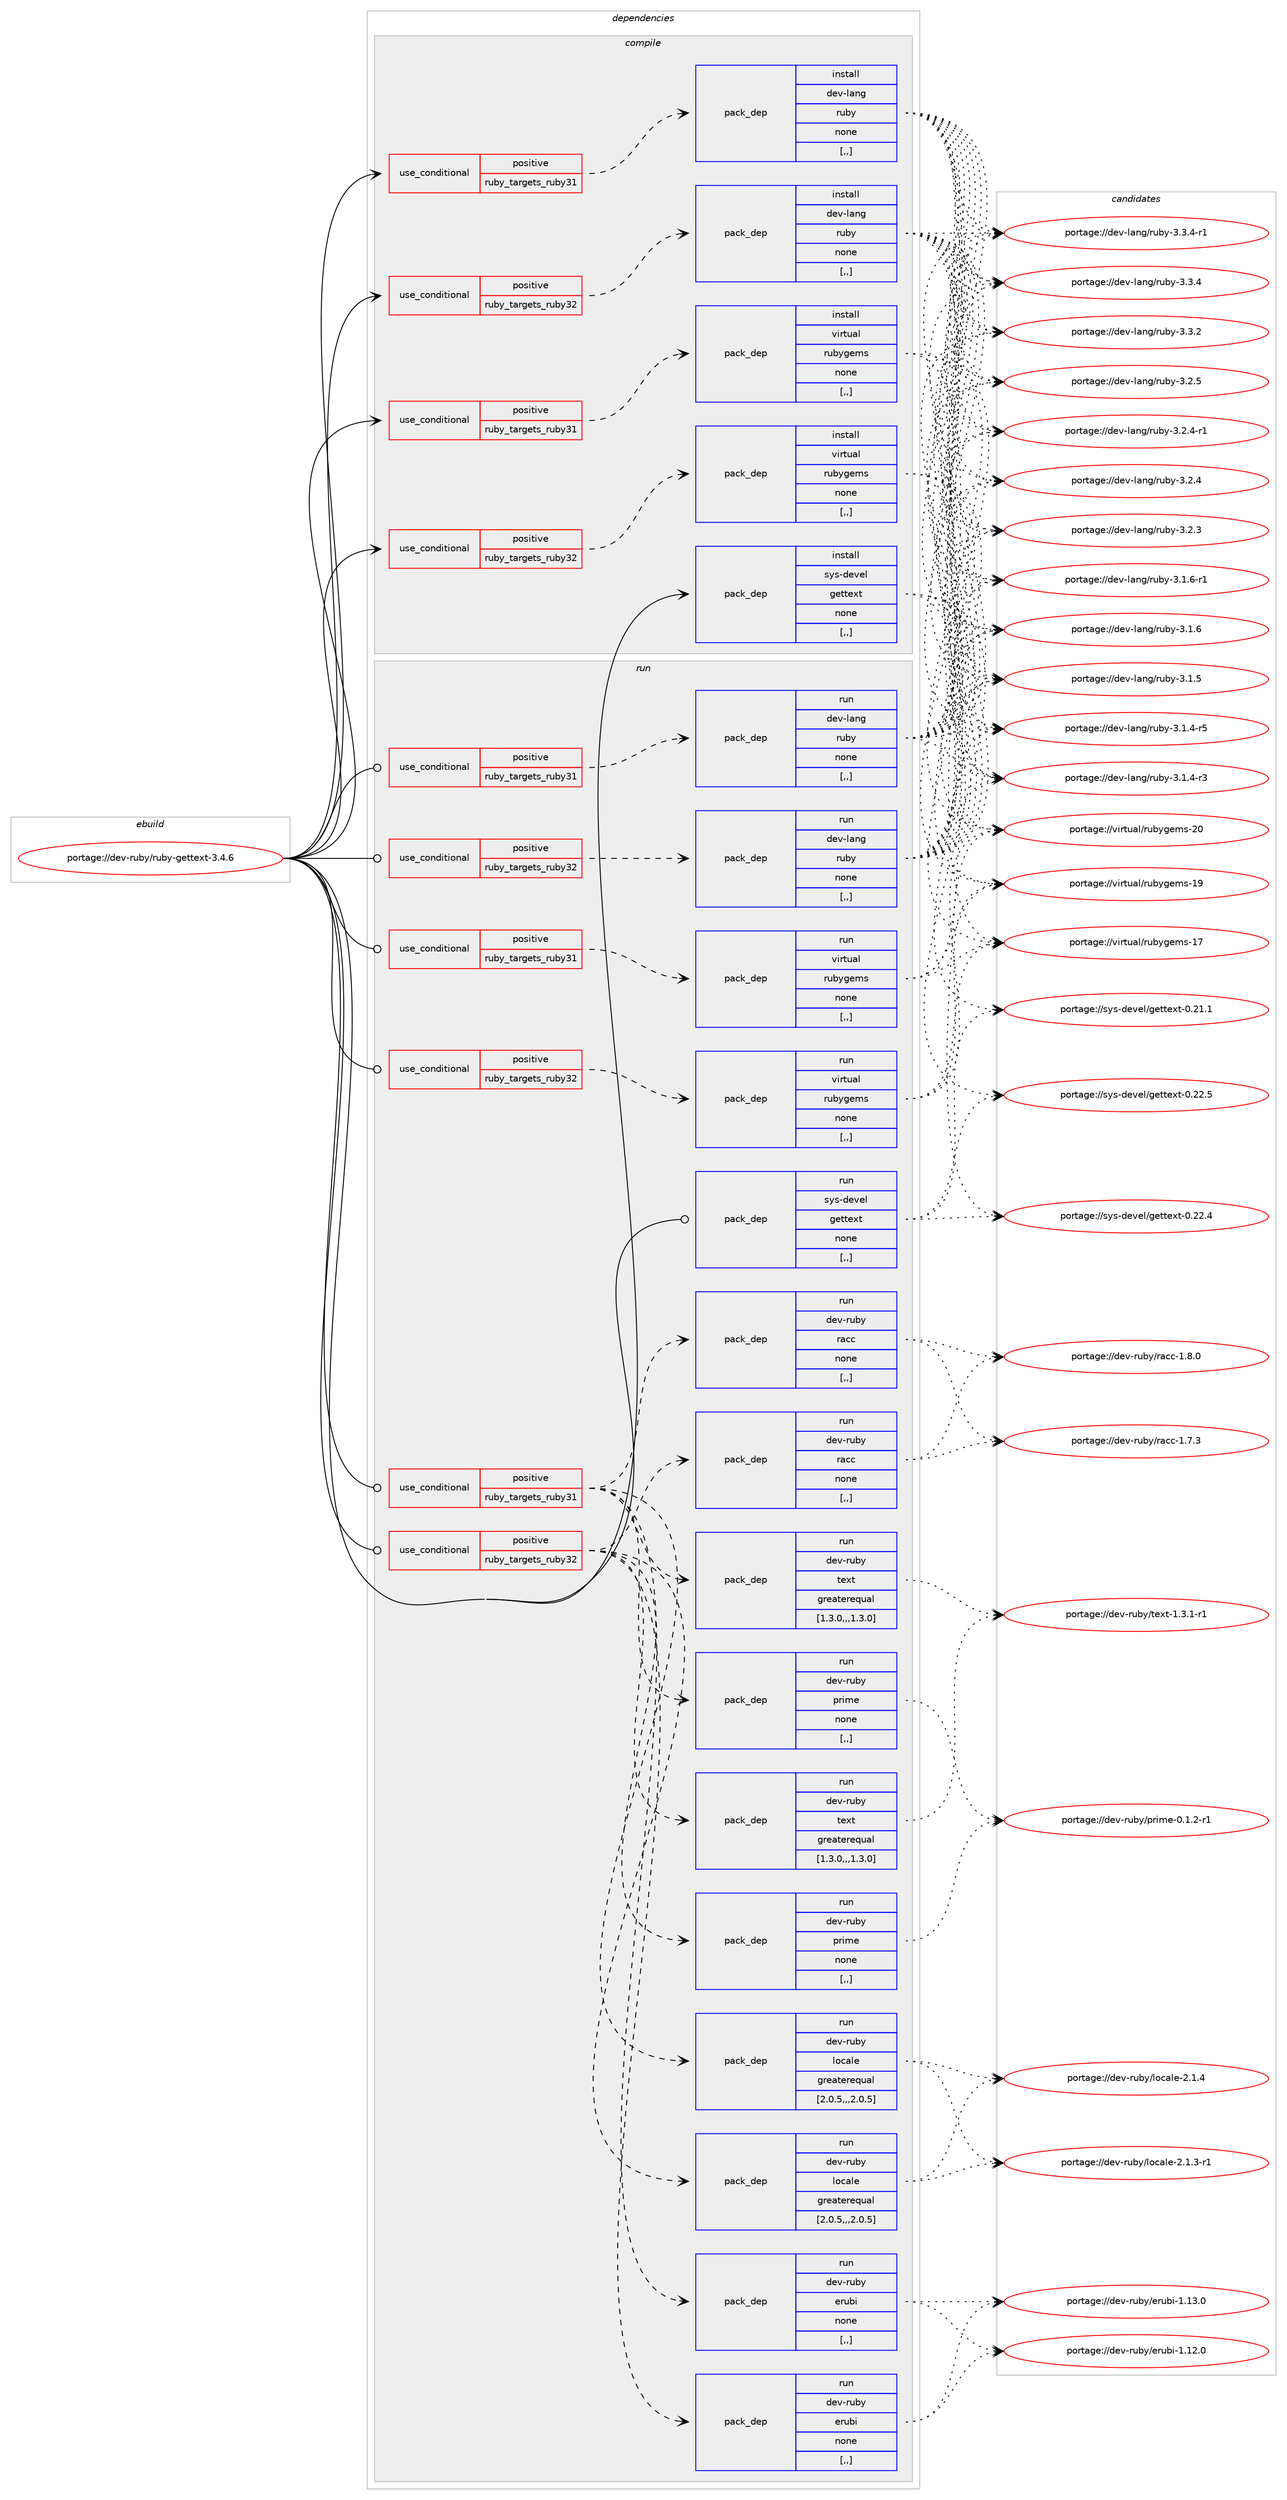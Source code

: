 digraph prolog {

# *************
# Graph options
# *************

newrank=true;
concentrate=true;
compound=true;
graph [rankdir=LR,fontname=Helvetica,fontsize=10,ranksep=1.5];#, ranksep=2.5, nodesep=0.2];
edge  [arrowhead=vee];
node  [fontname=Helvetica,fontsize=10];

# **********
# The ebuild
# **********

subgraph cluster_leftcol {
color=gray;
label=<<i>ebuild</i>>;
id [label="portage://dev-ruby/ruby-gettext-3.4.6", color=red, width=4, href="../dev-ruby/ruby-gettext-3.4.6.svg"];
}

# ****************
# The dependencies
# ****************

subgraph cluster_midcol {
color=gray;
label=<<i>dependencies</i>>;
subgraph cluster_compile {
fillcolor="#eeeeee";
style=filled;
label=<<i>compile</i>>;
subgraph cond55392 {
dependency200679 [label=<<TABLE BORDER="0" CELLBORDER="1" CELLSPACING="0" CELLPADDING="4"><TR><TD ROWSPAN="3" CELLPADDING="10">use_conditional</TD></TR><TR><TD>positive</TD></TR><TR><TD>ruby_targets_ruby31</TD></TR></TABLE>>, shape=none, color=red];
subgraph pack143904 {
dependency200680 [label=<<TABLE BORDER="0" CELLBORDER="1" CELLSPACING="0" CELLPADDING="4" WIDTH="220"><TR><TD ROWSPAN="6" CELLPADDING="30">pack_dep</TD></TR><TR><TD WIDTH="110">install</TD></TR><TR><TD>dev-lang</TD></TR><TR><TD>ruby</TD></TR><TR><TD>none</TD></TR><TR><TD>[,,]</TD></TR></TABLE>>, shape=none, color=blue];
}
dependency200679:e -> dependency200680:w [weight=20,style="dashed",arrowhead="vee"];
}
id:e -> dependency200679:w [weight=20,style="solid",arrowhead="vee"];
subgraph cond55393 {
dependency200681 [label=<<TABLE BORDER="0" CELLBORDER="1" CELLSPACING="0" CELLPADDING="4"><TR><TD ROWSPAN="3" CELLPADDING="10">use_conditional</TD></TR><TR><TD>positive</TD></TR><TR><TD>ruby_targets_ruby31</TD></TR></TABLE>>, shape=none, color=red];
subgraph pack143905 {
dependency200682 [label=<<TABLE BORDER="0" CELLBORDER="1" CELLSPACING="0" CELLPADDING="4" WIDTH="220"><TR><TD ROWSPAN="6" CELLPADDING="30">pack_dep</TD></TR><TR><TD WIDTH="110">install</TD></TR><TR><TD>virtual</TD></TR><TR><TD>rubygems</TD></TR><TR><TD>none</TD></TR><TR><TD>[,,]</TD></TR></TABLE>>, shape=none, color=blue];
}
dependency200681:e -> dependency200682:w [weight=20,style="dashed",arrowhead="vee"];
}
id:e -> dependency200681:w [weight=20,style="solid",arrowhead="vee"];
subgraph cond55394 {
dependency200683 [label=<<TABLE BORDER="0" CELLBORDER="1" CELLSPACING="0" CELLPADDING="4"><TR><TD ROWSPAN="3" CELLPADDING="10">use_conditional</TD></TR><TR><TD>positive</TD></TR><TR><TD>ruby_targets_ruby32</TD></TR></TABLE>>, shape=none, color=red];
subgraph pack143906 {
dependency200684 [label=<<TABLE BORDER="0" CELLBORDER="1" CELLSPACING="0" CELLPADDING="4" WIDTH="220"><TR><TD ROWSPAN="6" CELLPADDING="30">pack_dep</TD></TR><TR><TD WIDTH="110">install</TD></TR><TR><TD>dev-lang</TD></TR><TR><TD>ruby</TD></TR><TR><TD>none</TD></TR><TR><TD>[,,]</TD></TR></TABLE>>, shape=none, color=blue];
}
dependency200683:e -> dependency200684:w [weight=20,style="dashed",arrowhead="vee"];
}
id:e -> dependency200683:w [weight=20,style="solid",arrowhead="vee"];
subgraph cond55395 {
dependency200685 [label=<<TABLE BORDER="0" CELLBORDER="1" CELLSPACING="0" CELLPADDING="4"><TR><TD ROWSPAN="3" CELLPADDING="10">use_conditional</TD></TR><TR><TD>positive</TD></TR><TR><TD>ruby_targets_ruby32</TD></TR></TABLE>>, shape=none, color=red];
subgraph pack143907 {
dependency200686 [label=<<TABLE BORDER="0" CELLBORDER="1" CELLSPACING="0" CELLPADDING="4" WIDTH="220"><TR><TD ROWSPAN="6" CELLPADDING="30">pack_dep</TD></TR><TR><TD WIDTH="110">install</TD></TR><TR><TD>virtual</TD></TR><TR><TD>rubygems</TD></TR><TR><TD>none</TD></TR><TR><TD>[,,]</TD></TR></TABLE>>, shape=none, color=blue];
}
dependency200685:e -> dependency200686:w [weight=20,style="dashed",arrowhead="vee"];
}
id:e -> dependency200685:w [weight=20,style="solid",arrowhead="vee"];
subgraph pack143908 {
dependency200687 [label=<<TABLE BORDER="0" CELLBORDER="1" CELLSPACING="0" CELLPADDING="4" WIDTH="220"><TR><TD ROWSPAN="6" CELLPADDING="30">pack_dep</TD></TR><TR><TD WIDTH="110">install</TD></TR><TR><TD>sys-devel</TD></TR><TR><TD>gettext</TD></TR><TR><TD>none</TD></TR><TR><TD>[,,]</TD></TR></TABLE>>, shape=none, color=blue];
}
id:e -> dependency200687:w [weight=20,style="solid",arrowhead="vee"];
}
subgraph cluster_compileandrun {
fillcolor="#eeeeee";
style=filled;
label=<<i>compile and run</i>>;
}
subgraph cluster_run {
fillcolor="#eeeeee";
style=filled;
label=<<i>run</i>>;
subgraph cond55396 {
dependency200688 [label=<<TABLE BORDER="0" CELLBORDER="1" CELLSPACING="0" CELLPADDING="4"><TR><TD ROWSPAN="3" CELLPADDING="10">use_conditional</TD></TR><TR><TD>positive</TD></TR><TR><TD>ruby_targets_ruby31</TD></TR></TABLE>>, shape=none, color=red];
subgraph pack143909 {
dependency200689 [label=<<TABLE BORDER="0" CELLBORDER="1" CELLSPACING="0" CELLPADDING="4" WIDTH="220"><TR><TD ROWSPAN="6" CELLPADDING="30">pack_dep</TD></TR><TR><TD WIDTH="110">run</TD></TR><TR><TD>dev-lang</TD></TR><TR><TD>ruby</TD></TR><TR><TD>none</TD></TR><TR><TD>[,,]</TD></TR></TABLE>>, shape=none, color=blue];
}
dependency200688:e -> dependency200689:w [weight=20,style="dashed",arrowhead="vee"];
}
id:e -> dependency200688:w [weight=20,style="solid",arrowhead="odot"];
subgraph cond55397 {
dependency200690 [label=<<TABLE BORDER="0" CELLBORDER="1" CELLSPACING="0" CELLPADDING="4"><TR><TD ROWSPAN="3" CELLPADDING="10">use_conditional</TD></TR><TR><TD>positive</TD></TR><TR><TD>ruby_targets_ruby31</TD></TR></TABLE>>, shape=none, color=red];
subgraph pack143910 {
dependency200691 [label=<<TABLE BORDER="0" CELLBORDER="1" CELLSPACING="0" CELLPADDING="4" WIDTH="220"><TR><TD ROWSPAN="6" CELLPADDING="30">pack_dep</TD></TR><TR><TD WIDTH="110">run</TD></TR><TR><TD>dev-ruby</TD></TR><TR><TD>erubi</TD></TR><TR><TD>none</TD></TR><TR><TD>[,,]</TD></TR></TABLE>>, shape=none, color=blue];
}
dependency200690:e -> dependency200691:w [weight=20,style="dashed",arrowhead="vee"];
subgraph pack143911 {
dependency200692 [label=<<TABLE BORDER="0" CELLBORDER="1" CELLSPACING="0" CELLPADDING="4" WIDTH="220"><TR><TD ROWSPAN="6" CELLPADDING="30">pack_dep</TD></TR><TR><TD WIDTH="110">run</TD></TR><TR><TD>dev-ruby</TD></TR><TR><TD>locale</TD></TR><TR><TD>greaterequal</TD></TR><TR><TD>[2.0.5,,,2.0.5]</TD></TR></TABLE>>, shape=none, color=blue];
}
dependency200690:e -> dependency200692:w [weight=20,style="dashed",arrowhead="vee"];
subgraph pack143912 {
dependency200693 [label=<<TABLE BORDER="0" CELLBORDER="1" CELLSPACING="0" CELLPADDING="4" WIDTH="220"><TR><TD ROWSPAN="6" CELLPADDING="30">pack_dep</TD></TR><TR><TD WIDTH="110">run</TD></TR><TR><TD>dev-ruby</TD></TR><TR><TD>prime</TD></TR><TR><TD>none</TD></TR><TR><TD>[,,]</TD></TR></TABLE>>, shape=none, color=blue];
}
dependency200690:e -> dependency200693:w [weight=20,style="dashed",arrowhead="vee"];
subgraph pack143913 {
dependency200694 [label=<<TABLE BORDER="0" CELLBORDER="1" CELLSPACING="0" CELLPADDING="4" WIDTH="220"><TR><TD ROWSPAN="6" CELLPADDING="30">pack_dep</TD></TR><TR><TD WIDTH="110">run</TD></TR><TR><TD>dev-ruby</TD></TR><TR><TD>racc</TD></TR><TR><TD>none</TD></TR><TR><TD>[,,]</TD></TR></TABLE>>, shape=none, color=blue];
}
dependency200690:e -> dependency200694:w [weight=20,style="dashed",arrowhead="vee"];
subgraph pack143914 {
dependency200695 [label=<<TABLE BORDER="0" CELLBORDER="1" CELLSPACING="0" CELLPADDING="4" WIDTH="220"><TR><TD ROWSPAN="6" CELLPADDING="30">pack_dep</TD></TR><TR><TD WIDTH="110">run</TD></TR><TR><TD>dev-ruby</TD></TR><TR><TD>text</TD></TR><TR><TD>greaterequal</TD></TR><TR><TD>[1.3.0,,,1.3.0]</TD></TR></TABLE>>, shape=none, color=blue];
}
dependency200690:e -> dependency200695:w [weight=20,style="dashed",arrowhead="vee"];
}
id:e -> dependency200690:w [weight=20,style="solid",arrowhead="odot"];
subgraph cond55398 {
dependency200696 [label=<<TABLE BORDER="0" CELLBORDER="1" CELLSPACING="0" CELLPADDING="4"><TR><TD ROWSPAN="3" CELLPADDING="10">use_conditional</TD></TR><TR><TD>positive</TD></TR><TR><TD>ruby_targets_ruby31</TD></TR></TABLE>>, shape=none, color=red];
subgraph pack143915 {
dependency200697 [label=<<TABLE BORDER="0" CELLBORDER="1" CELLSPACING="0" CELLPADDING="4" WIDTH="220"><TR><TD ROWSPAN="6" CELLPADDING="30">pack_dep</TD></TR><TR><TD WIDTH="110">run</TD></TR><TR><TD>virtual</TD></TR><TR><TD>rubygems</TD></TR><TR><TD>none</TD></TR><TR><TD>[,,]</TD></TR></TABLE>>, shape=none, color=blue];
}
dependency200696:e -> dependency200697:w [weight=20,style="dashed",arrowhead="vee"];
}
id:e -> dependency200696:w [weight=20,style="solid",arrowhead="odot"];
subgraph cond55399 {
dependency200698 [label=<<TABLE BORDER="0" CELLBORDER="1" CELLSPACING="0" CELLPADDING="4"><TR><TD ROWSPAN="3" CELLPADDING="10">use_conditional</TD></TR><TR><TD>positive</TD></TR><TR><TD>ruby_targets_ruby32</TD></TR></TABLE>>, shape=none, color=red];
subgraph pack143916 {
dependency200699 [label=<<TABLE BORDER="0" CELLBORDER="1" CELLSPACING="0" CELLPADDING="4" WIDTH="220"><TR><TD ROWSPAN="6" CELLPADDING="30">pack_dep</TD></TR><TR><TD WIDTH="110">run</TD></TR><TR><TD>dev-lang</TD></TR><TR><TD>ruby</TD></TR><TR><TD>none</TD></TR><TR><TD>[,,]</TD></TR></TABLE>>, shape=none, color=blue];
}
dependency200698:e -> dependency200699:w [weight=20,style="dashed",arrowhead="vee"];
}
id:e -> dependency200698:w [weight=20,style="solid",arrowhead="odot"];
subgraph cond55400 {
dependency200700 [label=<<TABLE BORDER="0" CELLBORDER="1" CELLSPACING="0" CELLPADDING="4"><TR><TD ROWSPAN="3" CELLPADDING="10">use_conditional</TD></TR><TR><TD>positive</TD></TR><TR><TD>ruby_targets_ruby32</TD></TR></TABLE>>, shape=none, color=red];
subgraph pack143917 {
dependency200701 [label=<<TABLE BORDER="0" CELLBORDER="1" CELLSPACING="0" CELLPADDING="4" WIDTH="220"><TR><TD ROWSPAN="6" CELLPADDING="30">pack_dep</TD></TR><TR><TD WIDTH="110">run</TD></TR><TR><TD>dev-ruby</TD></TR><TR><TD>erubi</TD></TR><TR><TD>none</TD></TR><TR><TD>[,,]</TD></TR></TABLE>>, shape=none, color=blue];
}
dependency200700:e -> dependency200701:w [weight=20,style="dashed",arrowhead="vee"];
subgraph pack143918 {
dependency200702 [label=<<TABLE BORDER="0" CELLBORDER="1" CELLSPACING="0" CELLPADDING="4" WIDTH="220"><TR><TD ROWSPAN="6" CELLPADDING="30">pack_dep</TD></TR><TR><TD WIDTH="110">run</TD></TR><TR><TD>dev-ruby</TD></TR><TR><TD>locale</TD></TR><TR><TD>greaterequal</TD></TR><TR><TD>[2.0.5,,,2.0.5]</TD></TR></TABLE>>, shape=none, color=blue];
}
dependency200700:e -> dependency200702:w [weight=20,style="dashed",arrowhead="vee"];
subgraph pack143919 {
dependency200703 [label=<<TABLE BORDER="0" CELLBORDER="1" CELLSPACING="0" CELLPADDING="4" WIDTH="220"><TR><TD ROWSPAN="6" CELLPADDING="30">pack_dep</TD></TR><TR><TD WIDTH="110">run</TD></TR><TR><TD>dev-ruby</TD></TR><TR><TD>prime</TD></TR><TR><TD>none</TD></TR><TR><TD>[,,]</TD></TR></TABLE>>, shape=none, color=blue];
}
dependency200700:e -> dependency200703:w [weight=20,style="dashed",arrowhead="vee"];
subgraph pack143920 {
dependency200704 [label=<<TABLE BORDER="0" CELLBORDER="1" CELLSPACING="0" CELLPADDING="4" WIDTH="220"><TR><TD ROWSPAN="6" CELLPADDING="30">pack_dep</TD></TR><TR><TD WIDTH="110">run</TD></TR><TR><TD>dev-ruby</TD></TR><TR><TD>racc</TD></TR><TR><TD>none</TD></TR><TR><TD>[,,]</TD></TR></TABLE>>, shape=none, color=blue];
}
dependency200700:e -> dependency200704:w [weight=20,style="dashed",arrowhead="vee"];
subgraph pack143921 {
dependency200705 [label=<<TABLE BORDER="0" CELLBORDER="1" CELLSPACING="0" CELLPADDING="4" WIDTH="220"><TR><TD ROWSPAN="6" CELLPADDING="30">pack_dep</TD></TR><TR><TD WIDTH="110">run</TD></TR><TR><TD>dev-ruby</TD></TR><TR><TD>text</TD></TR><TR><TD>greaterequal</TD></TR><TR><TD>[1.3.0,,,1.3.0]</TD></TR></TABLE>>, shape=none, color=blue];
}
dependency200700:e -> dependency200705:w [weight=20,style="dashed",arrowhead="vee"];
}
id:e -> dependency200700:w [weight=20,style="solid",arrowhead="odot"];
subgraph cond55401 {
dependency200706 [label=<<TABLE BORDER="0" CELLBORDER="1" CELLSPACING="0" CELLPADDING="4"><TR><TD ROWSPAN="3" CELLPADDING="10">use_conditional</TD></TR><TR><TD>positive</TD></TR><TR><TD>ruby_targets_ruby32</TD></TR></TABLE>>, shape=none, color=red];
subgraph pack143922 {
dependency200707 [label=<<TABLE BORDER="0" CELLBORDER="1" CELLSPACING="0" CELLPADDING="4" WIDTH="220"><TR><TD ROWSPAN="6" CELLPADDING="30">pack_dep</TD></TR><TR><TD WIDTH="110">run</TD></TR><TR><TD>virtual</TD></TR><TR><TD>rubygems</TD></TR><TR><TD>none</TD></TR><TR><TD>[,,]</TD></TR></TABLE>>, shape=none, color=blue];
}
dependency200706:e -> dependency200707:w [weight=20,style="dashed",arrowhead="vee"];
}
id:e -> dependency200706:w [weight=20,style="solid",arrowhead="odot"];
subgraph pack143923 {
dependency200708 [label=<<TABLE BORDER="0" CELLBORDER="1" CELLSPACING="0" CELLPADDING="4" WIDTH="220"><TR><TD ROWSPAN="6" CELLPADDING="30">pack_dep</TD></TR><TR><TD WIDTH="110">run</TD></TR><TR><TD>sys-devel</TD></TR><TR><TD>gettext</TD></TR><TR><TD>none</TD></TR><TR><TD>[,,]</TD></TR></TABLE>>, shape=none, color=blue];
}
id:e -> dependency200708:w [weight=20,style="solid",arrowhead="odot"];
}
}

# **************
# The candidates
# **************

subgraph cluster_choices {
rank=same;
color=gray;
label=<<i>candidates</i>>;

subgraph choice143904 {
color=black;
nodesep=1;
choice100101118451089711010347114117981214551465146524511449 [label="portage://dev-lang/ruby-3.3.4-r1", color=red, width=4,href="../dev-lang/ruby-3.3.4-r1.svg"];
choice10010111845108971101034711411798121455146514652 [label="portage://dev-lang/ruby-3.3.4", color=red, width=4,href="../dev-lang/ruby-3.3.4.svg"];
choice10010111845108971101034711411798121455146514650 [label="portage://dev-lang/ruby-3.3.2", color=red, width=4,href="../dev-lang/ruby-3.3.2.svg"];
choice10010111845108971101034711411798121455146504653 [label="portage://dev-lang/ruby-3.2.5", color=red, width=4,href="../dev-lang/ruby-3.2.5.svg"];
choice100101118451089711010347114117981214551465046524511449 [label="portage://dev-lang/ruby-3.2.4-r1", color=red, width=4,href="../dev-lang/ruby-3.2.4-r1.svg"];
choice10010111845108971101034711411798121455146504652 [label="portage://dev-lang/ruby-3.2.4", color=red, width=4,href="../dev-lang/ruby-3.2.4.svg"];
choice10010111845108971101034711411798121455146504651 [label="portage://dev-lang/ruby-3.2.3", color=red, width=4,href="../dev-lang/ruby-3.2.3.svg"];
choice100101118451089711010347114117981214551464946544511449 [label="portage://dev-lang/ruby-3.1.6-r1", color=red, width=4,href="../dev-lang/ruby-3.1.6-r1.svg"];
choice10010111845108971101034711411798121455146494654 [label="portage://dev-lang/ruby-3.1.6", color=red, width=4,href="../dev-lang/ruby-3.1.6.svg"];
choice10010111845108971101034711411798121455146494653 [label="portage://dev-lang/ruby-3.1.5", color=red, width=4,href="../dev-lang/ruby-3.1.5.svg"];
choice100101118451089711010347114117981214551464946524511453 [label="portage://dev-lang/ruby-3.1.4-r5", color=red, width=4,href="../dev-lang/ruby-3.1.4-r5.svg"];
choice100101118451089711010347114117981214551464946524511451 [label="portage://dev-lang/ruby-3.1.4-r3", color=red, width=4,href="../dev-lang/ruby-3.1.4-r3.svg"];
dependency200680:e -> choice100101118451089711010347114117981214551465146524511449:w [style=dotted,weight="100"];
dependency200680:e -> choice10010111845108971101034711411798121455146514652:w [style=dotted,weight="100"];
dependency200680:e -> choice10010111845108971101034711411798121455146514650:w [style=dotted,weight="100"];
dependency200680:e -> choice10010111845108971101034711411798121455146504653:w [style=dotted,weight="100"];
dependency200680:e -> choice100101118451089711010347114117981214551465046524511449:w [style=dotted,weight="100"];
dependency200680:e -> choice10010111845108971101034711411798121455146504652:w [style=dotted,weight="100"];
dependency200680:e -> choice10010111845108971101034711411798121455146504651:w [style=dotted,weight="100"];
dependency200680:e -> choice100101118451089711010347114117981214551464946544511449:w [style=dotted,weight="100"];
dependency200680:e -> choice10010111845108971101034711411798121455146494654:w [style=dotted,weight="100"];
dependency200680:e -> choice10010111845108971101034711411798121455146494653:w [style=dotted,weight="100"];
dependency200680:e -> choice100101118451089711010347114117981214551464946524511453:w [style=dotted,weight="100"];
dependency200680:e -> choice100101118451089711010347114117981214551464946524511451:w [style=dotted,weight="100"];
}
subgraph choice143905 {
color=black;
nodesep=1;
choice118105114116117971084711411798121103101109115455048 [label="portage://virtual/rubygems-20", color=red, width=4,href="../virtual/rubygems-20.svg"];
choice118105114116117971084711411798121103101109115454957 [label="portage://virtual/rubygems-19", color=red, width=4,href="../virtual/rubygems-19.svg"];
choice118105114116117971084711411798121103101109115454955 [label="portage://virtual/rubygems-17", color=red, width=4,href="../virtual/rubygems-17.svg"];
dependency200682:e -> choice118105114116117971084711411798121103101109115455048:w [style=dotted,weight="100"];
dependency200682:e -> choice118105114116117971084711411798121103101109115454957:w [style=dotted,weight="100"];
dependency200682:e -> choice118105114116117971084711411798121103101109115454955:w [style=dotted,weight="100"];
}
subgraph choice143906 {
color=black;
nodesep=1;
choice100101118451089711010347114117981214551465146524511449 [label="portage://dev-lang/ruby-3.3.4-r1", color=red, width=4,href="../dev-lang/ruby-3.3.4-r1.svg"];
choice10010111845108971101034711411798121455146514652 [label="portage://dev-lang/ruby-3.3.4", color=red, width=4,href="../dev-lang/ruby-3.3.4.svg"];
choice10010111845108971101034711411798121455146514650 [label="portage://dev-lang/ruby-3.3.2", color=red, width=4,href="../dev-lang/ruby-3.3.2.svg"];
choice10010111845108971101034711411798121455146504653 [label="portage://dev-lang/ruby-3.2.5", color=red, width=4,href="../dev-lang/ruby-3.2.5.svg"];
choice100101118451089711010347114117981214551465046524511449 [label="portage://dev-lang/ruby-3.2.4-r1", color=red, width=4,href="../dev-lang/ruby-3.2.4-r1.svg"];
choice10010111845108971101034711411798121455146504652 [label="portage://dev-lang/ruby-3.2.4", color=red, width=4,href="../dev-lang/ruby-3.2.4.svg"];
choice10010111845108971101034711411798121455146504651 [label="portage://dev-lang/ruby-3.2.3", color=red, width=4,href="../dev-lang/ruby-3.2.3.svg"];
choice100101118451089711010347114117981214551464946544511449 [label="portage://dev-lang/ruby-3.1.6-r1", color=red, width=4,href="../dev-lang/ruby-3.1.6-r1.svg"];
choice10010111845108971101034711411798121455146494654 [label="portage://dev-lang/ruby-3.1.6", color=red, width=4,href="../dev-lang/ruby-3.1.6.svg"];
choice10010111845108971101034711411798121455146494653 [label="portage://dev-lang/ruby-3.1.5", color=red, width=4,href="../dev-lang/ruby-3.1.5.svg"];
choice100101118451089711010347114117981214551464946524511453 [label="portage://dev-lang/ruby-3.1.4-r5", color=red, width=4,href="../dev-lang/ruby-3.1.4-r5.svg"];
choice100101118451089711010347114117981214551464946524511451 [label="portage://dev-lang/ruby-3.1.4-r3", color=red, width=4,href="../dev-lang/ruby-3.1.4-r3.svg"];
dependency200684:e -> choice100101118451089711010347114117981214551465146524511449:w [style=dotted,weight="100"];
dependency200684:e -> choice10010111845108971101034711411798121455146514652:w [style=dotted,weight="100"];
dependency200684:e -> choice10010111845108971101034711411798121455146514650:w [style=dotted,weight="100"];
dependency200684:e -> choice10010111845108971101034711411798121455146504653:w [style=dotted,weight="100"];
dependency200684:e -> choice100101118451089711010347114117981214551465046524511449:w [style=dotted,weight="100"];
dependency200684:e -> choice10010111845108971101034711411798121455146504652:w [style=dotted,weight="100"];
dependency200684:e -> choice10010111845108971101034711411798121455146504651:w [style=dotted,weight="100"];
dependency200684:e -> choice100101118451089711010347114117981214551464946544511449:w [style=dotted,weight="100"];
dependency200684:e -> choice10010111845108971101034711411798121455146494654:w [style=dotted,weight="100"];
dependency200684:e -> choice10010111845108971101034711411798121455146494653:w [style=dotted,weight="100"];
dependency200684:e -> choice100101118451089711010347114117981214551464946524511453:w [style=dotted,weight="100"];
dependency200684:e -> choice100101118451089711010347114117981214551464946524511451:w [style=dotted,weight="100"];
}
subgraph choice143907 {
color=black;
nodesep=1;
choice118105114116117971084711411798121103101109115455048 [label="portage://virtual/rubygems-20", color=red, width=4,href="../virtual/rubygems-20.svg"];
choice118105114116117971084711411798121103101109115454957 [label="portage://virtual/rubygems-19", color=red, width=4,href="../virtual/rubygems-19.svg"];
choice118105114116117971084711411798121103101109115454955 [label="portage://virtual/rubygems-17", color=red, width=4,href="../virtual/rubygems-17.svg"];
dependency200686:e -> choice118105114116117971084711411798121103101109115455048:w [style=dotted,weight="100"];
dependency200686:e -> choice118105114116117971084711411798121103101109115454957:w [style=dotted,weight="100"];
dependency200686:e -> choice118105114116117971084711411798121103101109115454955:w [style=dotted,weight="100"];
}
subgraph choice143908 {
color=black;
nodesep=1;
choice115121115451001011181011084710310111611610112011645484650504653 [label="portage://sys-devel/gettext-0.22.5", color=red, width=4,href="../sys-devel/gettext-0.22.5.svg"];
choice115121115451001011181011084710310111611610112011645484650504652 [label="portage://sys-devel/gettext-0.22.4", color=red, width=4,href="../sys-devel/gettext-0.22.4.svg"];
choice115121115451001011181011084710310111611610112011645484650494649 [label="portage://sys-devel/gettext-0.21.1", color=red, width=4,href="../sys-devel/gettext-0.21.1.svg"];
dependency200687:e -> choice115121115451001011181011084710310111611610112011645484650504653:w [style=dotted,weight="100"];
dependency200687:e -> choice115121115451001011181011084710310111611610112011645484650504652:w [style=dotted,weight="100"];
dependency200687:e -> choice115121115451001011181011084710310111611610112011645484650494649:w [style=dotted,weight="100"];
}
subgraph choice143909 {
color=black;
nodesep=1;
choice100101118451089711010347114117981214551465146524511449 [label="portage://dev-lang/ruby-3.3.4-r1", color=red, width=4,href="../dev-lang/ruby-3.3.4-r1.svg"];
choice10010111845108971101034711411798121455146514652 [label="portage://dev-lang/ruby-3.3.4", color=red, width=4,href="../dev-lang/ruby-3.3.4.svg"];
choice10010111845108971101034711411798121455146514650 [label="portage://dev-lang/ruby-3.3.2", color=red, width=4,href="../dev-lang/ruby-3.3.2.svg"];
choice10010111845108971101034711411798121455146504653 [label="portage://dev-lang/ruby-3.2.5", color=red, width=4,href="../dev-lang/ruby-3.2.5.svg"];
choice100101118451089711010347114117981214551465046524511449 [label="portage://dev-lang/ruby-3.2.4-r1", color=red, width=4,href="../dev-lang/ruby-3.2.4-r1.svg"];
choice10010111845108971101034711411798121455146504652 [label="portage://dev-lang/ruby-3.2.4", color=red, width=4,href="../dev-lang/ruby-3.2.4.svg"];
choice10010111845108971101034711411798121455146504651 [label="portage://dev-lang/ruby-3.2.3", color=red, width=4,href="../dev-lang/ruby-3.2.3.svg"];
choice100101118451089711010347114117981214551464946544511449 [label="portage://dev-lang/ruby-3.1.6-r1", color=red, width=4,href="../dev-lang/ruby-3.1.6-r1.svg"];
choice10010111845108971101034711411798121455146494654 [label="portage://dev-lang/ruby-3.1.6", color=red, width=4,href="../dev-lang/ruby-3.1.6.svg"];
choice10010111845108971101034711411798121455146494653 [label="portage://dev-lang/ruby-3.1.5", color=red, width=4,href="../dev-lang/ruby-3.1.5.svg"];
choice100101118451089711010347114117981214551464946524511453 [label="portage://dev-lang/ruby-3.1.4-r5", color=red, width=4,href="../dev-lang/ruby-3.1.4-r5.svg"];
choice100101118451089711010347114117981214551464946524511451 [label="portage://dev-lang/ruby-3.1.4-r3", color=red, width=4,href="../dev-lang/ruby-3.1.4-r3.svg"];
dependency200689:e -> choice100101118451089711010347114117981214551465146524511449:w [style=dotted,weight="100"];
dependency200689:e -> choice10010111845108971101034711411798121455146514652:w [style=dotted,weight="100"];
dependency200689:e -> choice10010111845108971101034711411798121455146514650:w [style=dotted,weight="100"];
dependency200689:e -> choice10010111845108971101034711411798121455146504653:w [style=dotted,weight="100"];
dependency200689:e -> choice100101118451089711010347114117981214551465046524511449:w [style=dotted,weight="100"];
dependency200689:e -> choice10010111845108971101034711411798121455146504652:w [style=dotted,weight="100"];
dependency200689:e -> choice10010111845108971101034711411798121455146504651:w [style=dotted,weight="100"];
dependency200689:e -> choice100101118451089711010347114117981214551464946544511449:w [style=dotted,weight="100"];
dependency200689:e -> choice10010111845108971101034711411798121455146494654:w [style=dotted,weight="100"];
dependency200689:e -> choice10010111845108971101034711411798121455146494653:w [style=dotted,weight="100"];
dependency200689:e -> choice100101118451089711010347114117981214551464946524511453:w [style=dotted,weight="100"];
dependency200689:e -> choice100101118451089711010347114117981214551464946524511451:w [style=dotted,weight="100"];
}
subgraph choice143910 {
color=black;
nodesep=1;
choice1001011184511411798121471011141179810545494649514648 [label="portage://dev-ruby/erubi-1.13.0", color=red, width=4,href="../dev-ruby/erubi-1.13.0.svg"];
choice1001011184511411798121471011141179810545494649504648 [label="portage://dev-ruby/erubi-1.12.0", color=red, width=4,href="../dev-ruby/erubi-1.12.0.svg"];
dependency200691:e -> choice1001011184511411798121471011141179810545494649514648:w [style=dotted,weight="100"];
dependency200691:e -> choice1001011184511411798121471011141179810545494649504648:w [style=dotted,weight="100"];
}
subgraph choice143911 {
color=black;
nodesep=1;
choice1001011184511411798121471081119997108101455046494652 [label="portage://dev-ruby/locale-2.1.4", color=red, width=4,href="../dev-ruby/locale-2.1.4.svg"];
choice10010111845114117981214710811199971081014550464946514511449 [label="portage://dev-ruby/locale-2.1.3-r1", color=red, width=4,href="../dev-ruby/locale-2.1.3-r1.svg"];
dependency200692:e -> choice1001011184511411798121471081119997108101455046494652:w [style=dotted,weight="100"];
dependency200692:e -> choice10010111845114117981214710811199971081014550464946514511449:w [style=dotted,weight="100"];
}
subgraph choice143912 {
color=black;
nodesep=1;
choice1001011184511411798121471121141051091014548464946504511449 [label="portage://dev-ruby/prime-0.1.2-r1", color=red, width=4,href="../dev-ruby/prime-0.1.2-r1.svg"];
dependency200693:e -> choice1001011184511411798121471121141051091014548464946504511449:w [style=dotted,weight="100"];
}
subgraph choice143913 {
color=black;
nodesep=1;
choice100101118451141179812147114979999454946564648 [label="portage://dev-ruby/racc-1.8.0", color=red, width=4,href="../dev-ruby/racc-1.8.0.svg"];
choice100101118451141179812147114979999454946554651 [label="portage://dev-ruby/racc-1.7.3", color=red, width=4,href="../dev-ruby/racc-1.7.3.svg"];
dependency200694:e -> choice100101118451141179812147114979999454946564648:w [style=dotted,weight="100"];
dependency200694:e -> choice100101118451141179812147114979999454946554651:w [style=dotted,weight="100"];
}
subgraph choice143914 {
color=black;
nodesep=1;
choice1001011184511411798121471161011201164549465146494511449 [label="portage://dev-ruby/text-1.3.1-r1", color=red, width=4,href="../dev-ruby/text-1.3.1-r1.svg"];
dependency200695:e -> choice1001011184511411798121471161011201164549465146494511449:w [style=dotted,weight="100"];
}
subgraph choice143915 {
color=black;
nodesep=1;
choice118105114116117971084711411798121103101109115455048 [label="portage://virtual/rubygems-20", color=red, width=4,href="../virtual/rubygems-20.svg"];
choice118105114116117971084711411798121103101109115454957 [label="portage://virtual/rubygems-19", color=red, width=4,href="../virtual/rubygems-19.svg"];
choice118105114116117971084711411798121103101109115454955 [label="portage://virtual/rubygems-17", color=red, width=4,href="../virtual/rubygems-17.svg"];
dependency200697:e -> choice118105114116117971084711411798121103101109115455048:w [style=dotted,weight="100"];
dependency200697:e -> choice118105114116117971084711411798121103101109115454957:w [style=dotted,weight="100"];
dependency200697:e -> choice118105114116117971084711411798121103101109115454955:w [style=dotted,weight="100"];
}
subgraph choice143916 {
color=black;
nodesep=1;
choice100101118451089711010347114117981214551465146524511449 [label="portage://dev-lang/ruby-3.3.4-r1", color=red, width=4,href="../dev-lang/ruby-3.3.4-r1.svg"];
choice10010111845108971101034711411798121455146514652 [label="portage://dev-lang/ruby-3.3.4", color=red, width=4,href="../dev-lang/ruby-3.3.4.svg"];
choice10010111845108971101034711411798121455146514650 [label="portage://dev-lang/ruby-3.3.2", color=red, width=4,href="../dev-lang/ruby-3.3.2.svg"];
choice10010111845108971101034711411798121455146504653 [label="portage://dev-lang/ruby-3.2.5", color=red, width=4,href="../dev-lang/ruby-3.2.5.svg"];
choice100101118451089711010347114117981214551465046524511449 [label="portage://dev-lang/ruby-3.2.4-r1", color=red, width=4,href="../dev-lang/ruby-3.2.4-r1.svg"];
choice10010111845108971101034711411798121455146504652 [label="portage://dev-lang/ruby-3.2.4", color=red, width=4,href="../dev-lang/ruby-3.2.4.svg"];
choice10010111845108971101034711411798121455146504651 [label="portage://dev-lang/ruby-3.2.3", color=red, width=4,href="../dev-lang/ruby-3.2.3.svg"];
choice100101118451089711010347114117981214551464946544511449 [label="portage://dev-lang/ruby-3.1.6-r1", color=red, width=4,href="../dev-lang/ruby-3.1.6-r1.svg"];
choice10010111845108971101034711411798121455146494654 [label="portage://dev-lang/ruby-3.1.6", color=red, width=4,href="../dev-lang/ruby-3.1.6.svg"];
choice10010111845108971101034711411798121455146494653 [label="portage://dev-lang/ruby-3.1.5", color=red, width=4,href="../dev-lang/ruby-3.1.5.svg"];
choice100101118451089711010347114117981214551464946524511453 [label="portage://dev-lang/ruby-3.1.4-r5", color=red, width=4,href="../dev-lang/ruby-3.1.4-r5.svg"];
choice100101118451089711010347114117981214551464946524511451 [label="portage://dev-lang/ruby-3.1.4-r3", color=red, width=4,href="../dev-lang/ruby-3.1.4-r3.svg"];
dependency200699:e -> choice100101118451089711010347114117981214551465146524511449:w [style=dotted,weight="100"];
dependency200699:e -> choice10010111845108971101034711411798121455146514652:w [style=dotted,weight="100"];
dependency200699:e -> choice10010111845108971101034711411798121455146514650:w [style=dotted,weight="100"];
dependency200699:e -> choice10010111845108971101034711411798121455146504653:w [style=dotted,weight="100"];
dependency200699:e -> choice100101118451089711010347114117981214551465046524511449:w [style=dotted,weight="100"];
dependency200699:e -> choice10010111845108971101034711411798121455146504652:w [style=dotted,weight="100"];
dependency200699:e -> choice10010111845108971101034711411798121455146504651:w [style=dotted,weight="100"];
dependency200699:e -> choice100101118451089711010347114117981214551464946544511449:w [style=dotted,weight="100"];
dependency200699:e -> choice10010111845108971101034711411798121455146494654:w [style=dotted,weight="100"];
dependency200699:e -> choice10010111845108971101034711411798121455146494653:w [style=dotted,weight="100"];
dependency200699:e -> choice100101118451089711010347114117981214551464946524511453:w [style=dotted,weight="100"];
dependency200699:e -> choice100101118451089711010347114117981214551464946524511451:w [style=dotted,weight="100"];
}
subgraph choice143917 {
color=black;
nodesep=1;
choice1001011184511411798121471011141179810545494649514648 [label="portage://dev-ruby/erubi-1.13.0", color=red, width=4,href="../dev-ruby/erubi-1.13.0.svg"];
choice1001011184511411798121471011141179810545494649504648 [label="portage://dev-ruby/erubi-1.12.0", color=red, width=4,href="../dev-ruby/erubi-1.12.0.svg"];
dependency200701:e -> choice1001011184511411798121471011141179810545494649514648:w [style=dotted,weight="100"];
dependency200701:e -> choice1001011184511411798121471011141179810545494649504648:w [style=dotted,weight="100"];
}
subgraph choice143918 {
color=black;
nodesep=1;
choice1001011184511411798121471081119997108101455046494652 [label="portage://dev-ruby/locale-2.1.4", color=red, width=4,href="../dev-ruby/locale-2.1.4.svg"];
choice10010111845114117981214710811199971081014550464946514511449 [label="portage://dev-ruby/locale-2.1.3-r1", color=red, width=4,href="../dev-ruby/locale-2.1.3-r1.svg"];
dependency200702:e -> choice1001011184511411798121471081119997108101455046494652:w [style=dotted,weight="100"];
dependency200702:e -> choice10010111845114117981214710811199971081014550464946514511449:w [style=dotted,weight="100"];
}
subgraph choice143919 {
color=black;
nodesep=1;
choice1001011184511411798121471121141051091014548464946504511449 [label="portage://dev-ruby/prime-0.1.2-r1", color=red, width=4,href="../dev-ruby/prime-0.1.2-r1.svg"];
dependency200703:e -> choice1001011184511411798121471121141051091014548464946504511449:w [style=dotted,weight="100"];
}
subgraph choice143920 {
color=black;
nodesep=1;
choice100101118451141179812147114979999454946564648 [label="portage://dev-ruby/racc-1.8.0", color=red, width=4,href="../dev-ruby/racc-1.8.0.svg"];
choice100101118451141179812147114979999454946554651 [label="portage://dev-ruby/racc-1.7.3", color=red, width=4,href="../dev-ruby/racc-1.7.3.svg"];
dependency200704:e -> choice100101118451141179812147114979999454946564648:w [style=dotted,weight="100"];
dependency200704:e -> choice100101118451141179812147114979999454946554651:w [style=dotted,weight="100"];
}
subgraph choice143921 {
color=black;
nodesep=1;
choice1001011184511411798121471161011201164549465146494511449 [label="portage://dev-ruby/text-1.3.1-r1", color=red, width=4,href="../dev-ruby/text-1.3.1-r1.svg"];
dependency200705:e -> choice1001011184511411798121471161011201164549465146494511449:w [style=dotted,weight="100"];
}
subgraph choice143922 {
color=black;
nodesep=1;
choice118105114116117971084711411798121103101109115455048 [label="portage://virtual/rubygems-20", color=red, width=4,href="../virtual/rubygems-20.svg"];
choice118105114116117971084711411798121103101109115454957 [label="portage://virtual/rubygems-19", color=red, width=4,href="../virtual/rubygems-19.svg"];
choice118105114116117971084711411798121103101109115454955 [label="portage://virtual/rubygems-17", color=red, width=4,href="../virtual/rubygems-17.svg"];
dependency200707:e -> choice118105114116117971084711411798121103101109115455048:w [style=dotted,weight="100"];
dependency200707:e -> choice118105114116117971084711411798121103101109115454957:w [style=dotted,weight="100"];
dependency200707:e -> choice118105114116117971084711411798121103101109115454955:w [style=dotted,weight="100"];
}
subgraph choice143923 {
color=black;
nodesep=1;
choice115121115451001011181011084710310111611610112011645484650504653 [label="portage://sys-devel/gettext-0.22.5", color=red, width=4,href="../sys-devel/gettext-0.22.5.svg"];
choice115121115451001011181011084710310111611610112011645484650504652 [label="portage://sys-devel/gettext-0.22.4", color=red, width=4,href="../sys-devel/gettext-0.22.4.svg"];
choice115121115451001011181011084710310111611610112011645484650494649 [label="portage://sys-devel/gettext-0.21.1", color=red, width=4,href="../sys-devel/gettext-0.21.1.svg"];
dependency200708:e -> choice115121115451001011181011084710310111611610112011645484650504653:w [style=dotted,weight="100"];
dependency200708:e -> choice115121115451001011181011084710310111611610112011645484650504652:w [style=dotted,weight="100"];
dependency200708:e -> choice115121115451001011181011084710310111611610112011645484650494649:w [style=dotted,weight="100"];
}
}

}
